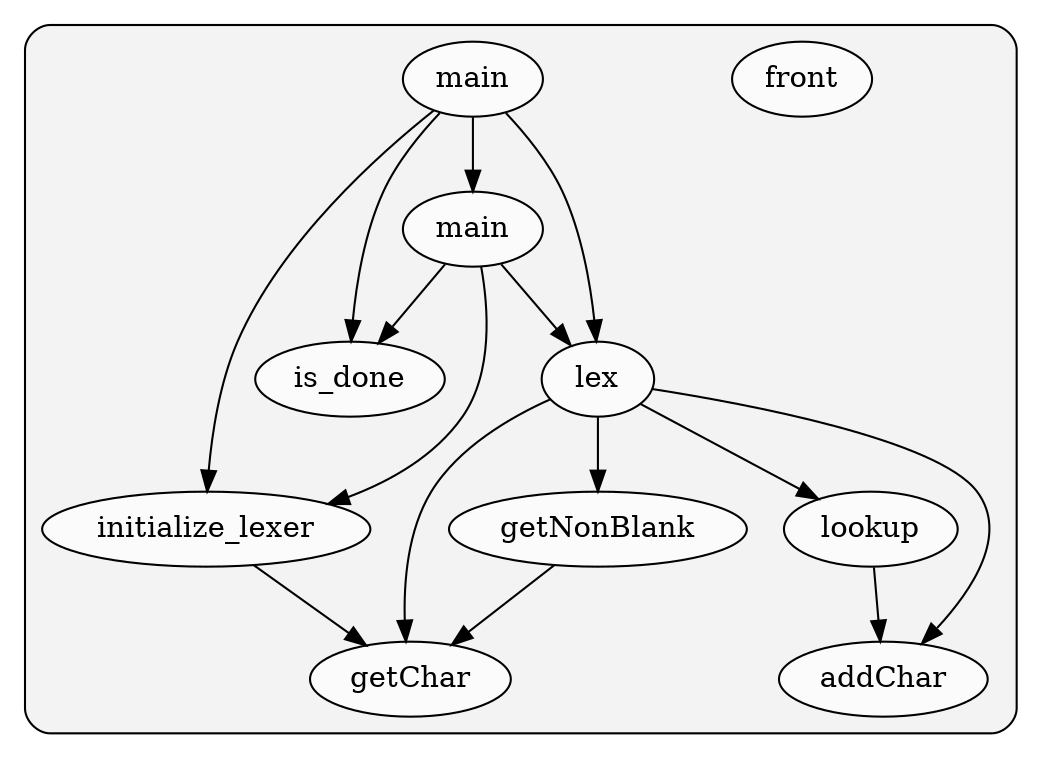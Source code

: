 digraph G {
    graph [rankdir=TB];
    subgraph cluster_G {

        graph [style="filled,rounded",fillcolor="#80808018", label=""];
        front [label="front", style="filled", fillcolor="#ffffffb2", fontcolor="#000000", group="0"];
        main [label="main", style="filled", fillcolor="#ffffffb2", fontcolor="#000000", group="1"];
        front__addChar [label="addChar", style="filled", fillcolor="#ffffffb2", fontcolor="#000000", group="0"];
        front__getChar [label="getChar", style="filled", fillcolor="#ffffffb2", fontcolor="#000000", group="0"];
        front__getNonBlank [label="getNonBlank", style="filled", fillcolor="#ffffffb2", fontcolor="#000000", group="0"];
        front__initialize_lexer [label="initialize_lexer", style="filled", fillcolor="#ffffffb2", fontcolor="#000000", group="0"];
        front__is_done [label="is_done", style="filled", fillcolor="#ffffffb2", fontcolor="#000000", group="0"];
        front__lex [label="lex", style="filled", fillcolor="#ffffffb2", fontcolor="#000000", group="0"];
        front__lookup [label="lookup", style="filled", fillcolor="#ffffffb2", fontcolor="#000000", group="0"];
        main__main [label="main", style="filled", fillcolor="#ffffffb2", fontcolor="#000000", group="1"];
    }
        front__getNonBlank -> front__getChar [style="solid", color="#000000"];
        front__lex -> front__getNonBlank [style="solid", color="#000000"];
        front__lex -> front__getChar [style="solid", color="#000000"];
        front__lex -> front__lookup [style="solid", color="#000000"];
        front__lex -> front__addChar [style="solid", color="#000000"];
        front__lookup -> front__addChar [style="solid", color="#000000"];
        front__initialize_lexer -> front__getChar [style="solid", color="#000000"];
        main -> front__lex [style="solid", color="#000000"];
        main -> front__initialize_lexer [style="solid", color="#000000"];
        main -> front__is_done [style="solid", color="#000000"];
        main -> main__main [style="solid", color="#000000"];
        main__main -> front__initialize_lexer [style="solid", color="#000000"];
        main__main -> front__is_done [style="solid", color="#000000"];
        main__main -> front__lex [style="solid", color="#000000"];
    }
